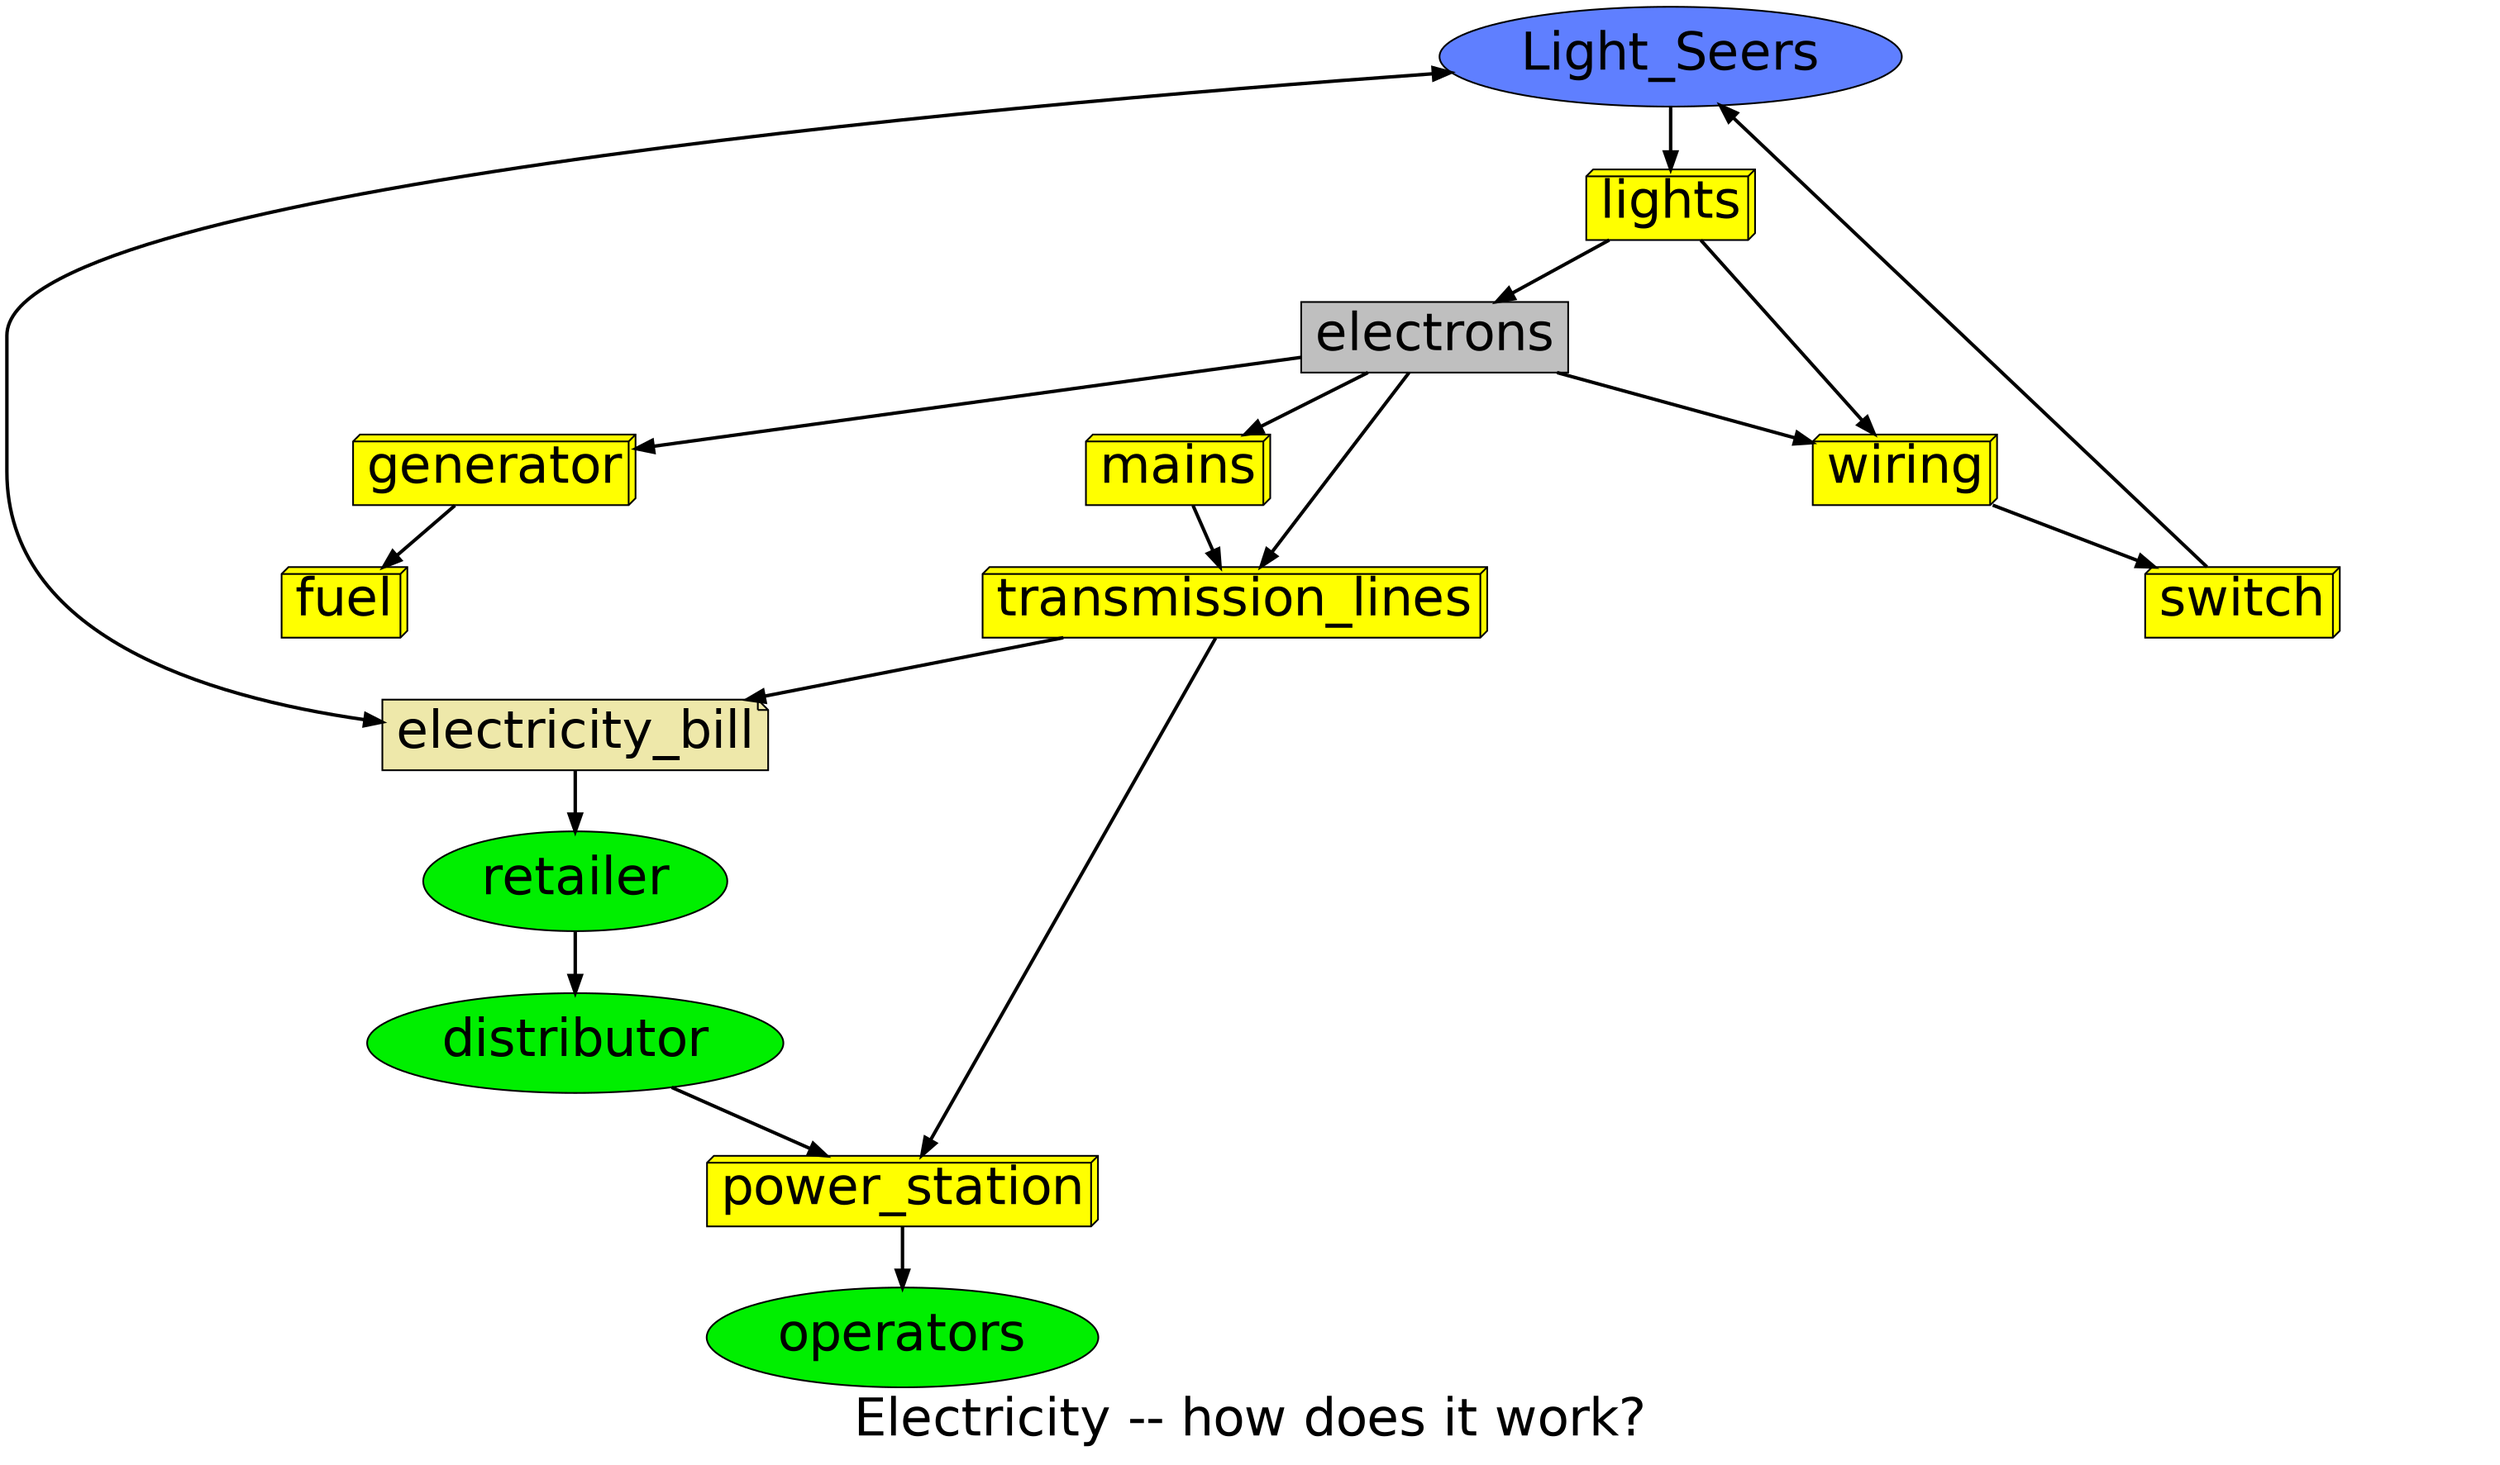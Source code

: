 digraph electricty {
  label="Electricity -- how does it work?"
  rankdir="TB"
  compound="true"
  mclimit=10
  overlap="scale" // really for neato layout but doesn't harm dot layout
  splines="true"
  model="subset"

  // ratio="1.7778" // 1080p portrait

  ratio="0.5625" // 1080p landscape

  // defaults for the whole graph
  graph [fontname="helvetica" fontsize="30"]
  edge [fontname="helvetica" fontsize="30" penwidth="2"]
  node [shape="septagon" style="filled" fillcolor="#ff3f00" fontname="helvetica" fontsize="30"]

  { // Classes of humans (eg "real estate agents", "used car salespeople")
    node [shape="ellipse" fillcolor="#5f7fff"]
    Light_Seers
  }

  { // Individual Human actors (actual people with specific names)
    node [shape="ellipse" fillcolor="#afcfff"]
  }

  { // External (3rd party) entities, outside control of the house
    node [shape="ellipse" fillcolor="#00ef00"]

    operators
    retailer
    distributor
  }

  { // External services (eg API gateways) where multiple streams of data from different
    // producer-consumer relationships flow through the same service
    // We model this as a shape using HTML-like labels which means that we can control
    // which "port" on the node an edge can point to.
    // Some of the markup is only available via the SVG renderer, so we may have to
    // generate PNGs _from_ the SVGs instead of directly.
    //

    node [shape="plain" fillcolor="#00ef00"]
    /*
    api_gw           [label=<
      <table cellspacing="0" cellpadding="10">
        <tr><td bgcolor="#003f00"><font color="#00ff00">API-GW</font></td></tr>
        <tr><td port="default">default</td></tr>
      </table> 
    >]
    */
  }

  { // Documents, emails and so forth
    node [shape="note" fillcolor="palegoldenrod"]
    electricity_bill
  }

  { // Internal COTS (off the shelf) systems
    node [shape="box3d" fillcolor="palevioletred"]
  }

  { // Monoliths -- big blocks of as-yet unexplored or un-decomposed system
    node [shape="rectangle" fillcolor="grey75"]
    electrons
  }

  { // UI elements like websites
    node [shape="house" fillcolor="#af7f7f"]
  }

  { // Specific (micro) services
    node [shape="component" fillcolor="lightsalmon"]
  }

  { // APIs
    node [shape="cds" fillcolor="#9f9fcf"]
  }

  { // databases
    node [shape="cylinder" fillcolor="yellow"]
  }

  { // User interfaces, like desktop/mobile apps
    node [shape="trapezium" fillcolor="#afcfff"]
  }

  { // data stores / folders
    node [shape="folder" fillcolor="#00af7f"]
  }

  { // logfiles and whatnot
    node [shape="folder" fillcolor="palegoldenrod"]
  }

  { // REDIS
    node [shape="cylinder" fillcolor="orange"]
  }

  { // MQ topics
    node [shape="note" fillcolor="orange1"]
  }

  { // workflow/human-interactive systems -- stuff that is done by eg call centres
    node [shape="rpromoter" fillcolor="#ffdfdf"]
  }

  { // Caches
    node [shape="cylinder" fillcolor="#afaf30"]
  }

  { // Hardware
    node [shape="box3d" fillcolor="yellow"]
    lights
    wiring
    switch

    generator
    mains

    fuel

    transmission_lines
    power_station
  }

  electrons

  lights -> electrons
  lights -> wiring -> switch

  Light_Seers -> lights
  switch -> Light_Seers

  electrons -> wiring
  electrons -> generator -> fuel
  electrons -> mains
  electrons -> transmission_lines -> power_station

  power_station -> operators

  Light_Seers -> electricity_bill [dir=both]

  mains -> transmission_lines -> electricity_bill
  electricity_bill -> retailer -> distributor -> power_station 

}

// vi:ts=2 sw=2 expandtab ai
